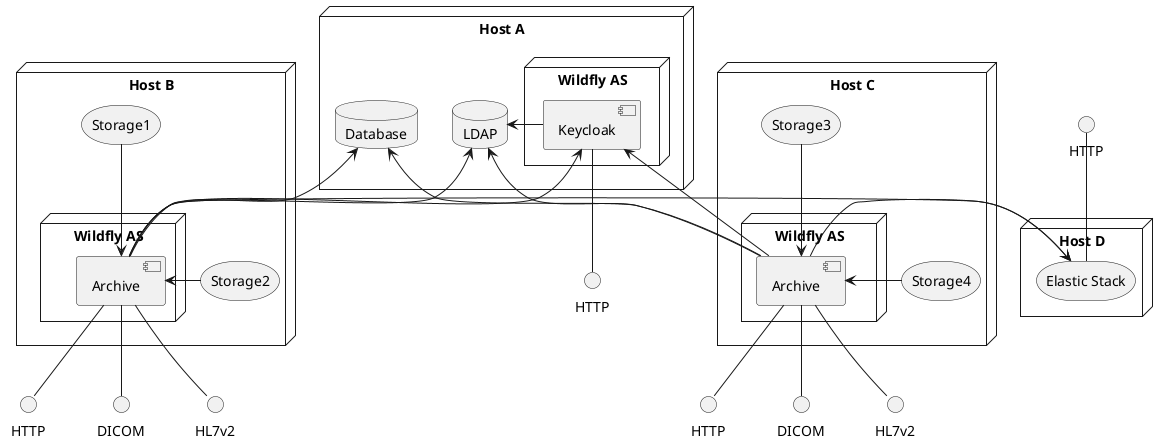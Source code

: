 @startuml
skinparam componentStyle uml2
node "Host B" {
node "Wildfly AS" as as1 {
[Archive] as arc1
}
storage Storage1
storage Storage2
}
node "Host C" {
node "Wildfly AS" as as2 {
[Archive] as arc2
}
storage Storage3
storage Storage4
}
node "Host A" {
node "Wildfly AS" as as3 {
[Keycloak] as kc
}
database LDAP
database Database
}
node "Host D" {
storage "Elastic Stack" as elk
}
() HTTP as http1
() HTTP as http2
() HTTP as http3
() HTTP as http4
() DICOM as dicom1
() DICOM as dicom2
() HL7v2 as hl71
() HL7v2 as hl72
LDAP <- kc
kc -- http3
http4 -- elk
LDAP <-- arc1
LDAP <-- arc2
kc <-- arc1
kc <-- arc2
Database <- arc1
Database <- arc2
Storage1 --> arc1
Storage2 -> arc1
Storage3 --> arc2
Storage4 -> arc2
arc1 -> elk
arc2 -> elk
arc1 -- dicom1
arc1 -- hl71
arc1 -- http1
arc2 -- dicom2
arc2 -- hl72
arc2 -- http2
@enduml